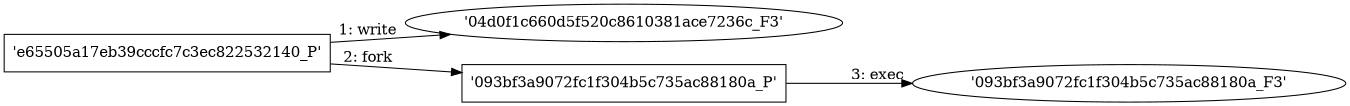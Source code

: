 digraph "D:\Learning\Paper\apt\基于CTI的攻击预警\Dataset\攻击图\ASGfromALLCTI\Vulnerability Spotlight Adobe Acrobat Reader remote code execution.dot" {
rankdir="LR"
size="9"
fixedsize="false"
splines="true"
nodesep=0.3
ranksep=0
fontsize=10
overlap="scalexy"
engine= "neato"
	"'04d0f1c660d5f520c8610381ace7236c_F3'" [node_type=file shape=ellipse]
	"'e65505a17eb39cccfc7c3ec822532140_P'" [node_type=Process shape=box]
	"'e65505a17eb39cccfc7c3ec822532140_P'" -> "'04d0f1c660d5f520c8610381ace7236c_F3'" [label="1: write"]
	"'e65505a17eb39cccfc7c3ec822532140_P'" [node_type=Process shape=box]
	"'093bf3a9072fc1f304b5c735ac88180a_P'" [node_type=Process shape=box]
	"'e65505a17eb39cccfc7c3ec822532140_P'" -> "'093bf3a9072fc1f304b5c735ac88180a_P'" [label="2: fork"]
	"'093bf3a9072fc1f304b5c735ac88180a_P'" [node_type=Process shape=box]
	"'093bf3a9072fc1f304b5c735ac88180a_F3'" [node_type=File shape=ellipse]
	"'093bf3a9072fc1f304b5c735ac88180a_P'" -> "'093bf3a9072fc1f304b5c735ac88180a_F3'" [label="3: exec"]
}
